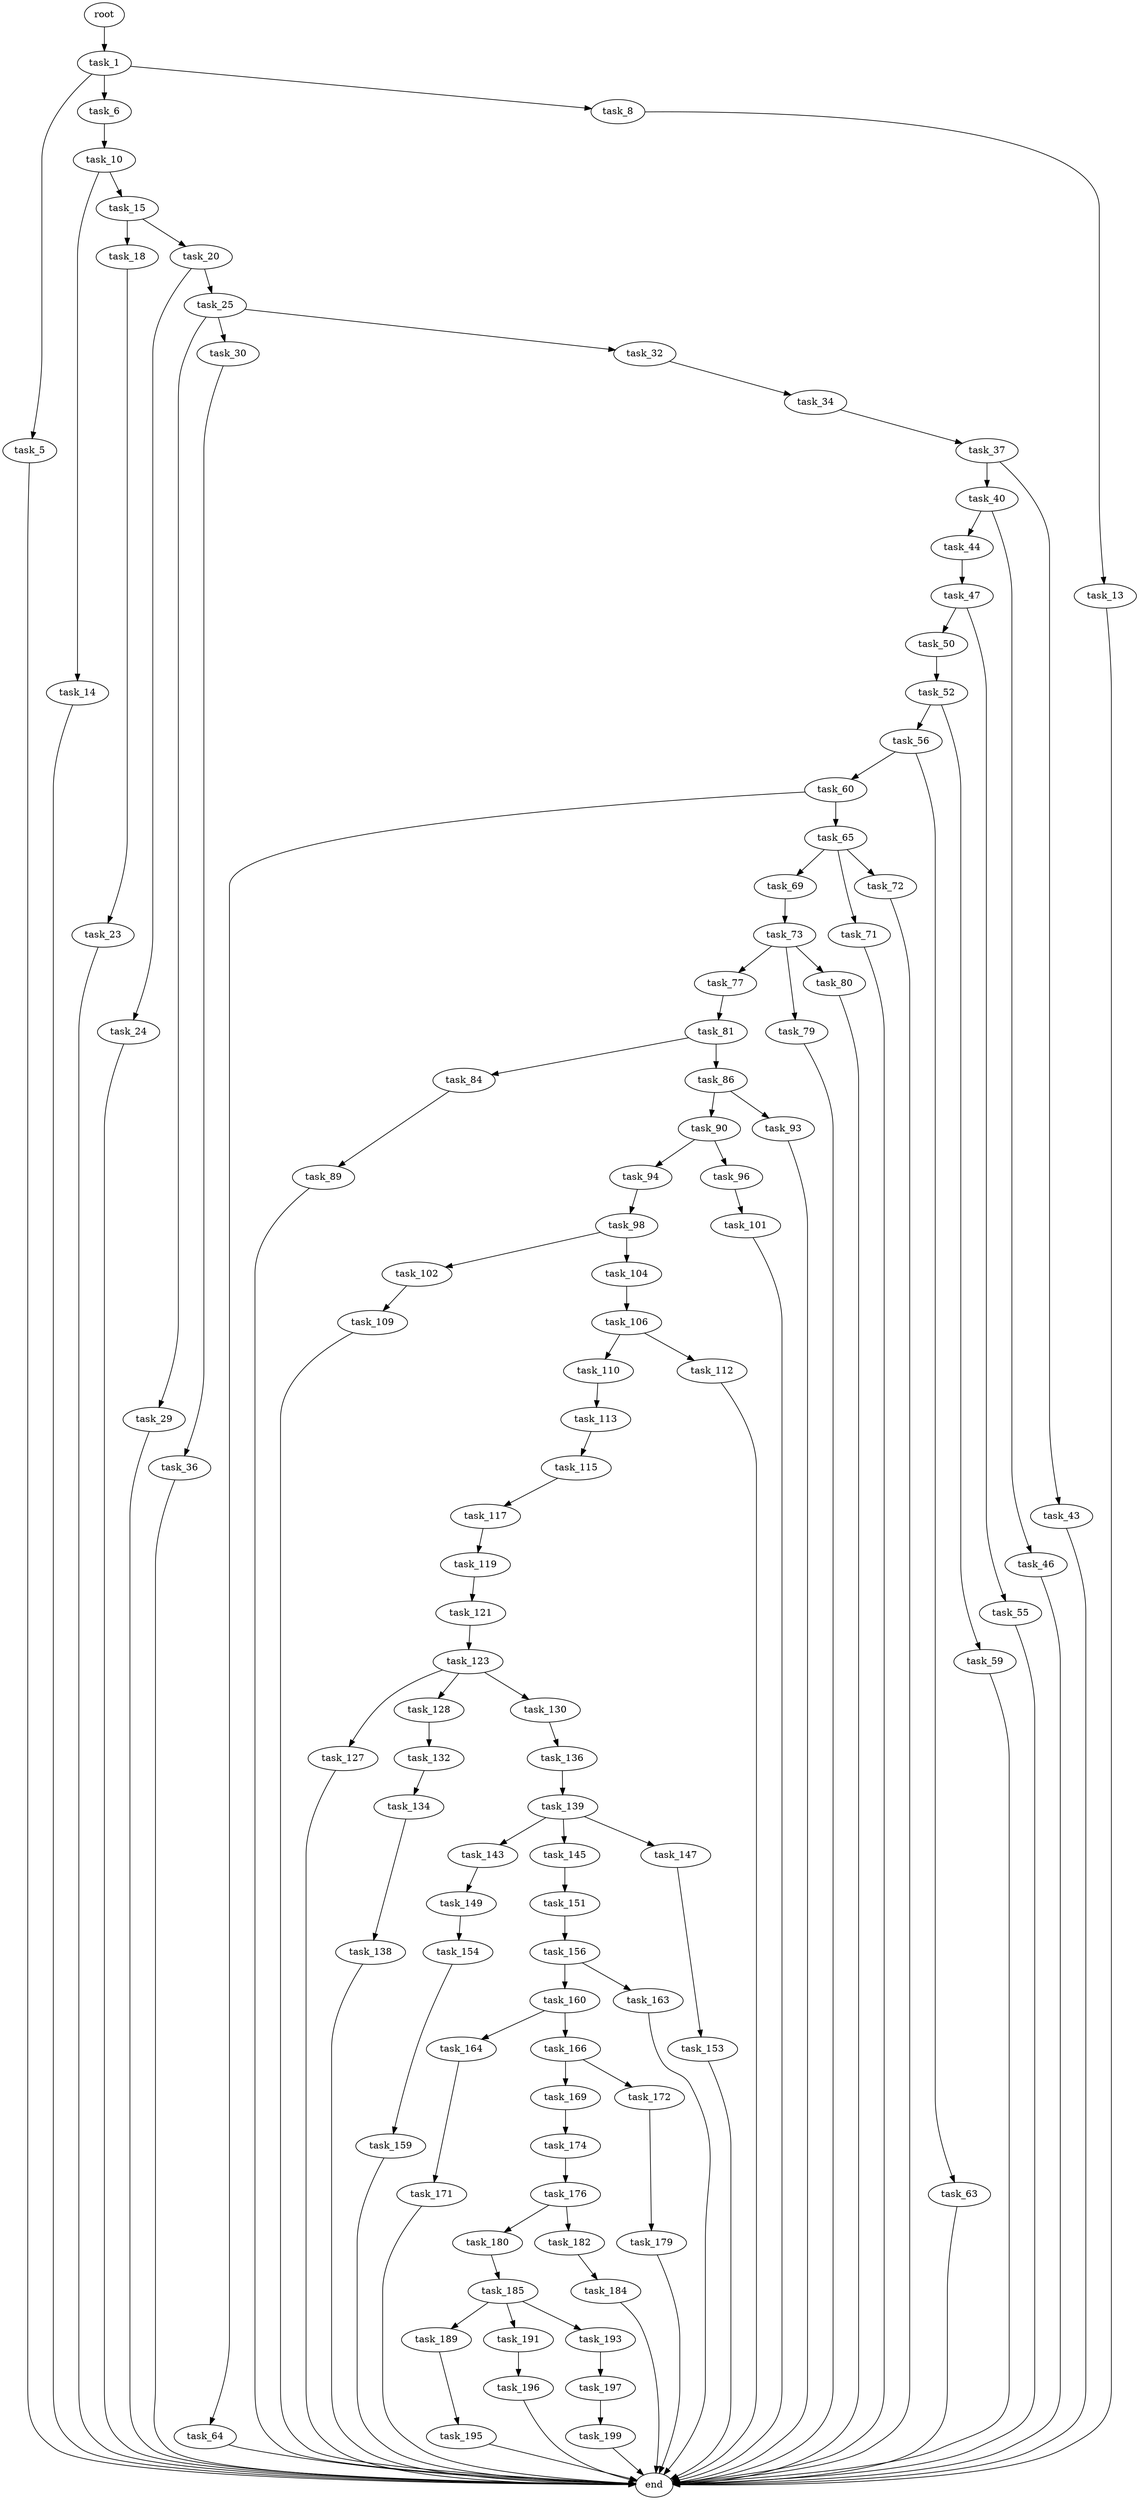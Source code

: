 digraph G {
  root [size="0.000000"];
  task_1 [size="231928233984.000000"];
  task_5 [size="111929147424.000000"];
  task_6 [size="6316554924.000000"];
  task_8 [size="152814324036.000000"];
  end [size="0.000000"];
  task_10 [size="29863626631.000000"];
  task_13 [size="8589934592.000000"];
  task_14 [size="327164701879.000000"];
  task_15 [size="134217728000.000000"];
  task_18 [size="552059747424.000000"];
  task_20 [size="4626624495.000000"];
  task_23 [size="10164209219.000000"];
  task_24 [size="2090545938.000000"];
  task_25 [size="28991029248.000000"];
  task_29 [size="134783145948.000000"];
  task_30 [size="4558358073.000000"];
  task_32 [size="134217728000.000000"];
  task_36 [size="11399238603.000000"];
  task_34 [size="6619868361.000000"];
  task_37 [size="10902440235.000000"];
  task_40 [size="16134889698.000000"];
  task_43 [size="68719476736.000000"];
  task_44 [size="92469746064.000000"];
  task_46 [size="1073741824000.000000"];
  task_47 [size="3446526745.000000"];
  task_50 [size="1529520726.000000"];
  task_55 [size="28991029248.000000"];
  task_52 [size="68719476736.000000"];
  task_56 [size="1520665420.000000"];
  task_59 [size="134217728000.000000"];
  task_60 [size="26045653039.000000"];
  task_63 [size="1601614496.000000"];
  task_64 [size="231928233984.000000"];
  task_65 [size="60356320098.000000"];
  task_69 [size="8589934592.000000"];
  task_71 [size="549755813888.000000"];
  task_72 [size="18154105717.000000"];
  task_73 [size="368293445632.000000"];
  task_77 [size="8405739024.000000"];
  task_79 [size="11202470575.000000"];
  task_80 [size="3912593362.000000"];
  task_81 [size="410790406312.000000"];
  task_84 [size="368293445632.000000"];
  task_86 [size="371769873736.000000"];
  task_89 [size="782757789696.000000"];
  task_90 [size="330830676324.000000"];
  task_93 [size="14336696868.000000"];
  task_94 [size="6308022648.000000"];
  task_96 [size="98485168677.000000"];
  task_98 [size="311318745296.000000"];
  task_101 [size="134217728000.000000"];
  task_102 [size="845825898840.000000"];
  task_104 [size="1200831017.000000"];
  task_109 [size="26073123082.000000"];
  task_106 [size="1073741824000.000000"];
  task_110 [size="1073741824000.000000"];
  task_112 [size="545560109258.000000"];
  task_113 [size="7229053897.000000"];
  task_115 [size="8589934592.000000"];
  task_117 [size="126750160018.000000"];
  task_119 [size="604899175140.000000"];
  task_121 [size="8589934592.000000"];
  task_123 [size="1303248235.000000"];
  task_127 [size="1566420039.000000"];
  task_128 [size="281994146718.000000"];
  task_130 [size="1073741824000.000000"];
  task_132 [size="1119080569703.000000"];
  task_136 [size="231928233984.000000"];
  task_134 [size="1073741824000.000000"];
  task_138 [size="239475589259.000000"];
  task_139 [size="2272276488.000000"];
  task_143 [size="782757789696.000000"];
  task_145 [size="98491080816.000000"];
  task_147 [size="8225263268.000000"];
  task_149 [size="960399771.000000"];
  task_151 [size="418882638686.000000"];
  task_153 [size="28991029248.000000"];
  task_154 [size="1033897478641.000000"];
  task_156 [size="546841865369.000000"];
  task_159 [size="200509377624.000000"];
  task_160 [size="42414106340.000000"];
  task_163 [size="28991029248.000000"];
  task_164 [size="11188171496.000000"];
  task_166 [size="635860875685.000000"];
  task_171 [size="8047255326.000000"];
  task_169 [size="895345827008.000000"];
  task_172 [size="134965852279.000000"];
  task_174 [size="28991029248.000000"];
  task_179 [size="2347513390.000000"];
  task_176 [size="28331690290.000000"];
  task_180 [size="113681242738.000000"];
  task_182 [size="134217728000.000000"];
  task_185 [size="19517612019.000000"];
  task_184 [size="1538683401.000000"];
  task_189 [size="1073741824000.000000"];
  task_191 [size="549755813888.000000"];
  task_193 [size="108164613111.000000"];
  task_195 [size="750421876000.000000"];
  task_196 [size="549755813888.000000"];
  task_197 [size="46778238047.000000"];
  task_199 [size="83572944176.000000"];

  root -> task_1 [size="1.000000"];
  task_1 -> task_5 [size="301989888.000000"];
  task_1 -> task_6 [size="301989888.000000"];
  task_1 -> task_8 [size="301989888.000000"];
  task_5 -> end [size="1.000000"];
  task_6 -> task_10 [size="134217728.000000"];
  task_8 -> task_13 [size="134217728.000000"];
  task_10 -> task_14 [size="838860800.000000"];
  task_10 -> task_15 [size="838860800.000000"];
  task_13 -> end [size="1.000000"];
  task_14 -> end [size="1.000000"];
  task_15 -> task_18 [size="209715200.000000"];
  task_15 -> task_20 [size="209715200.000000"];
  task_18 -> task_23 [size="411041792.000000"];
  task_20 -> task_24 [size="209715200.000000"];
  task_20 -> task_25 [size="209715200.000000"];
  task_23 -> end [size="1.000000"];
  task_24 -> end [size="1.000000"];
  task_25 -> task_29 [size="75497472.000000"];
  task_25 -> task_30 [size="75497472.000000"];
  task_25 -> task_32 [size="75497472.000000"];
  task_29 -> end [size="1.000000"];
  task_30 -> task_36 [size="209715200.000000"];
  task_32 -> task_34 [size="209715200.000000"];
  task_36 -> end [size="1.000000"];
  task_34 -> task_37 [size="134217728.000000"];
  task_37 -> task_40 [size="301989888.000000"];
  task_37 -> task_43 [size="301989888.000000"];
  task_40 -> task_44 [size="536870912.000000"];
  task_40 -> task_46 [size="536870912.000000"];
  task_43 -> end [size="1.000000"];
  task_44 -> task_47 [size="134217728.000000"];
  task_46 -> end [size="1.000000"];
  task_47 -> task_50 [size="75497472.000000"];
  task_47 -> task_55 [size="75497472.000000"];
  task_50 -> task_52 [size="33554432.000000"];
  task_55 -> end [size="1.000000"];
  task_52 -> task_56 [size="134217728.000000"];
  task_52 -> task_59 [size="134217728.000000"];
  task_56 -> task_60 [size="134217728.000000"];
  task_56 -> task_63 [size="134217728.000000"];
  task_59 -> end [size="1.000000"];
  task_60 -> task_64 [size="411041792.000000"];
  task_60 -> task_65 [size="411041792.000000"];
  task_63 -> end [size="1.000000"];
  task_64 -> end [size="1.000000"];
  task_65 -> task_69 [size="75497472.000000"];
  task_65 -> task_71 [size="75497472.000000"];
  task_65 -> task_72 [size="75497472.000000"];
  task_69 -> task_73 [size="33554432.000000"];
  task_71 -> end [size="1.000000"];
  task_72 -> end [size="1.000000"];
  task_73 -> task_77 [size="411041792.000000"];
  task_73 -> task_79 [size="411041792.000000"];
  task_73 -> task_80 [size="411041792.000000"];
  task_77 -> task_81 [size="536870912.000000"];
  task_79 -> end [size="1.000000"];
  task_80 -> end [size="1.000000"];
  task_81 -> task_84 [size="536870912.000000"];
  task_81 -> task_86 [size="536870912.000000"];
  task_84 -> task_89 [size="411041792.000000"];
  task_86 -> task_90 [size="301989888.000000"];
  task_86 -> task_93 [size="301989888.000000"];
  task_89 -> end [size="1.000000"];
  task_90 -> task_94 [size="679477248.000000"];
  task_90 -> task_96 [size="679477248.000000"];
  task_93 -> end [size="1.000000"];
  task_94 -> task_98 [size="536870912.000000"];
  task_96 -> task_101 [size="209715200.000000"];
  task_98 -> task_102 [size="536870912.000000"];
  task_98 -> task_104 [size="536870912.000000"];
  task_101 -> end [size="1.000000"];
  task_102 -> task_109 [size="536870912.000000"];
  task_104 -> task_106 [size="75497472.000000"];
  task_109 -> end [size="1.000000"];
  task_106 -> task_110 [size="838860800.000000"];
  task_106 -> task_112 [size="838860800.000000"];
  task_110 -> task_113 [size="838860800.000000"];
  task_112 -> end [size="1.000000"];
  task_113 -> task_115 [size="411041792.000000"];
  task_115 -> task_117 [size="33554432.000000"];
  task_117 -> task_119 [size="209715200.000000"];
  task_119 -> task_121 [size="411041792.000000"];
  task_121 -> task_123 [size="33554432.000000"];
  task_123 -> task_127 [size="33554432.000000"];
  task_123 -> task_128 [size="33554432.000000"];
  task_123 -> task_130 [size="33554432.000000"];
  task_127 -> end [size="1.000000"];
  task_128 -> task_132 [size="209715200.000000"];
  task_130 -> task_136 [size="838860800.000000"];
  task_132 -> task_134 [size="679477248.000000"];
  task_136 -> task_139 [size="301989888.000000"];
  task_134 -> task_138 [size="838860800.000000"];
  task_138 -> end [size="1.000000"];
  task_139 -> task_143 [size="75497472.000000"];
  task_139 -> task_145 [size="75497472.000000"];
  task_139 -> task_147 [size="75497472.000000"];
  task_143 -> task_149 [size="679477248.000000"];
  task_145 -> task_151 [size="75497472.000000"];
  task_147 -> task_153 [size="301989888.000000"];
  task_149 -> task_154 [size="33554432.000000"];
  task_151 -> task_156 [size="301989888.000000"];
  task_153 -> end [size="1.000000"];
  task_154 -> task_159 [size="838860800.000000"];
  task_156 -> task_160 [size="411041792.000000"];
  task_156 -> task_163 [size="411041792.000000"];
  task_159 -> end [size="1.000000"];
  task_160 -> task_164 [size="679477248.000000"];
  task_160 -> task_166 [size="679477248.000000"];
  task_163 -> end [size="1.000000"];
  task_164 -> task_171 [size="411041792.000000"];
  task_166 -> task_169 [size="411041792.000000"];
  task_166 -> task_172 [size="411041792.000000"];
  task_171 -> end [size="1.000000"];
  task_169 -> task_174 [size="679477248.000000"];
  task_172 -> task_179 [size="411041792.000000"];
  task_174 -> task_176 [size="75497472.000000"];
  task_179 -> end [size="1.000000"];
  task_176 -> task_180 [size="75497472.000000"];
  task_176 -> task_182 [size="75497472.000000"];
  task_180 -> task_185 [size="209715200.000000"];
  task_182 -> task_184 [size="209715200.000000"];
  task_185 -> task_189 [size="411041792.000000"];
  task_185 -> task_191 [size="411041792.000000"];
  task_185 -> task_193 [size="411041792.000000"];
  task_184 -> end [size="1.000000"];
  task_189 -> task_195 [size="838860800.000000"];
  task_191 -> task_196 [size="536870912.000000"];
  task_193 -> task_197 [size="301989888.000000"];
  task_195 -> end [size="1.000000"];
  task_196 -> end [size="1.000000"];
  task_197 -> task_199 [size="838860800.000000"];
  task_199 -> end [size="1.000000"];
}
